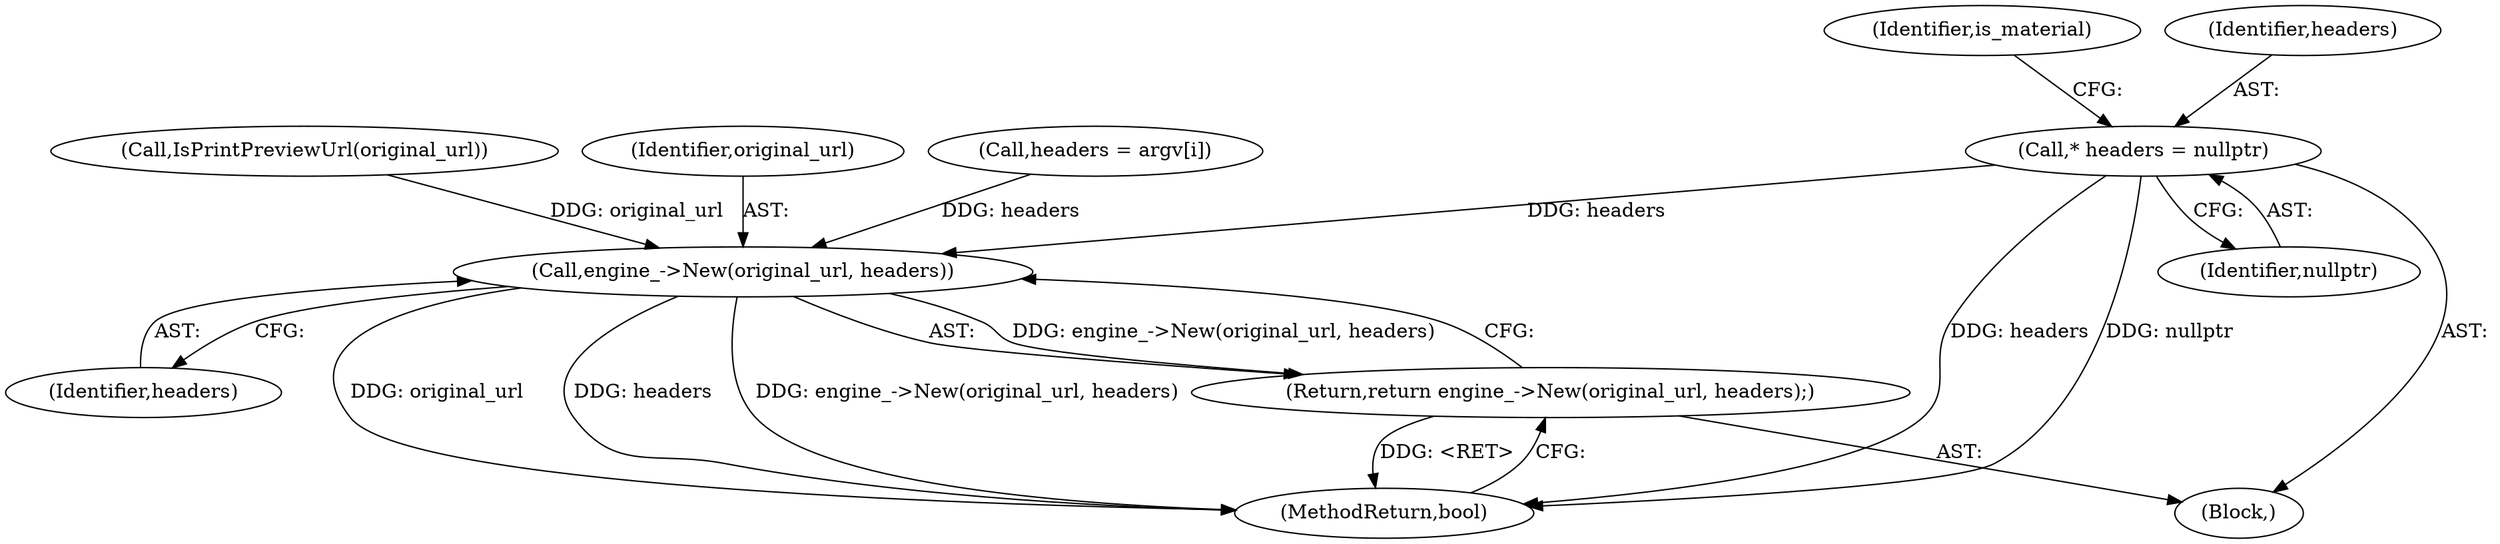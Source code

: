 digraph "0_Chrome_fff450abc4e2fb330ba700547a8e6a7b0fb90a6e@pointer" {
"1000200" [label="(Call,* headers = nullptr)"];
"1000317" [label="(Call,engine_->New(original_url, headers))"];
"1000316" [label="(Return,return engine_->New(original_url, headers);)"];
"1000317" [label="(Call,engine_->New(original_url, headers))"];
"1000205" [label="(Identifier,is_material)"];
"1000318" [label="(Identifier,original_url)"];
"1000254" [label="(Call,headers = argv[i])"];
"1000316" [label="(Return,return engine_->New(original_url, headers);)"];
"1000319" [label="(Identifier,headers)"];
"1000107" [label="(Block,)"];
"1000307" [label="(Call,IsPrintPreviewUrl(original_url))"];
"1000200" [label="(Call,* headers = nullptr)"];
"1000201" [label="(Identifier,headers)"];
"1000320" [label="(MethodReturn,bool)"];
"1000202" [label="(Identifier,nullptr)"];
"1000200" -> "1000107"  [label="AST: "];
"1000200" -> "1000202"  [label="CFG: "];
"1000201" -> "1000200"  [label="AST: "];
"1000202" -> "1000200"  [label="AST: "];
"1000205" -> "1000200"  [label="CFG: "];
"1000200" -> "1000320"  [label="DDG: headers"];
"1000200" -> "1000320"  [label="DDG: nullptr"];
"1000200" -> "1000317"  [label="DDG: headers"];
"1000317" -> "1000316"  [label="AST: "];
"1000317" -> "1000319"  [label="CFG: "];
"1000318" -> "1000317"  [label="AST: "];
"1000319" -> "1000317"  [label="AST: "];
"1000316" -> "1000317"  [label="CFG: "];
"1000317" -> "1000320"  [label="DDG: original_url"];
"1000317" -> "1000320"  [label="DDG: headers"];
"1000317" -> "1000320"  [label="DDG: engine_->New(original_url, headers)"];
"1000317" -> "1000316"  [label="DDG: engine_->New(original_url, headers)"];
"1000307" -> "1000317"  [label="DDG: original_url"];
"1000254" -> "1000317"  [label="DDG: headers"];
"1000316" -> "1000107"  [label="AST: "];
"1000320" -> "1000316"  [label="CFG: "];
"1000316" -> "1000320"  [label="DDG: <RET>"];
}

